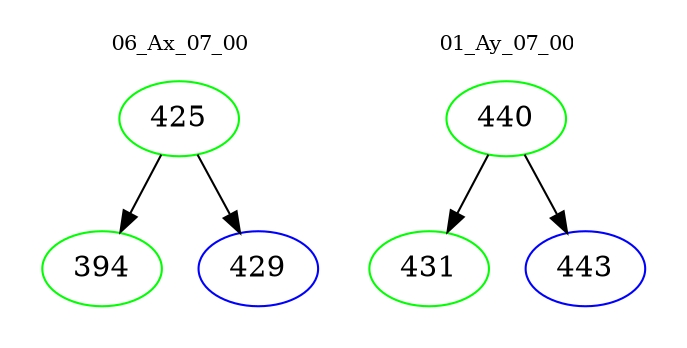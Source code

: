 digraph{
subgraph cluster_0 {
color = white
label = "06_Ax_07_00";
fontsize=10;
T0_425 [label="425", color="green"]
T0_425 -> T0_394 [color="black"]
T0_394 [label="394", color="green"]
T0_425 -> T0_429 [color="black"]
T0_429 [label="429", color="blue"]
}
subgraph cluster_1 {
color = white
label = "01_Ay_07_00";
fontsize=10;
T1_440 [label="440", color="green"]
T1_440 -> T1_431 [color="black"]
T1_431 [label="431", color="green"]
T1_440 -> T1_443 [color="black"]
T1_443 [label="443", color="blue"]
}
}
